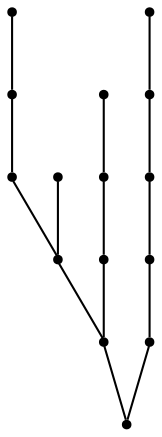 graph {
  node [shape=point,comment="{\"directed\":false,\"doi\":\"10.1007/3-540-36151-0_32\",\"figure\":\"4 (1)\"}"]

  v0 [pos="711.3333225250244,1277.8083716498477"]
  v1 [pos="711.3333225250244,1329.5583004421655"]
  v2 [pos="711.3333225250245,1381.1833614773218"]
  v3 [pos="695.8333174387615,1432.9332902696397"]
  v4 [pos="672.5833733876547,1484.558351304796"]
  v5 [pos="680.3333759307862,1381.1833614773218"]
  v6 [pos="644.083325068156,1536.3082800971135"]
  v7 [pos="649.3333657582601,1329.5583004421655"]
  v8 [pos="649.3333657582601,1381.1833614773218"]
  v9 [pos="649.3333657582601,1432.9332902696397"]
  v10 [pos="618.3333555857341,1277.808371649848"]
  v11 [pos="618.3333555857341,1329.5583004421655"]
  v12 [pos="618.3333555857341,1381.1833614773218"]
  v13 [pos="618.3333555857341,1432.9332902696397"]
  v14 [pos="618.3333555857341,1484.558351304796"]

  v0 -- v1 [id="-1",pos="711.3333225250244,1277.8083716498477 711.3333225250244,1329.5583004421655 711.3333225250244,1329.5583004421655 711.3333225250244,1329.5583004421655"]
  v14 -- v6 [id="-2",pos="618.3333555857341,1484.558351304796 644.083325068156,1536.3082800971135 644.083325068156,1536.3082800971135 644.083325068156,1536.3082800971135"]
  v13 -- v14 [id="-3",pos="618.3333555857341,1432.9332902696397 618.3333555857341,1484.558351304796 618.3333555857341,1484.558351304796 618.3333555857341,1484.558351304796"]
  v12 -- v13 [id="-4",pos="618.3333555857341,1381.1833614773218 618.3333555857341,1432.9332902696397 618.3333555857341,1432.9332902696397 618.3333555857341,1432.9332902696397"]
  v11 -- v12 [id="-5",pos="618.3333555857341,1329.5583004421655 618.3333555857341,1381.1833614773218 618.3333555857341,1381.1833614773218 618.3333555857341,1381.1833614773218"]
  v10 -- v11 [id="-6",pos="618.3333555857341,1277.808371649848 618.3333555857341,1329.5583004421655 618.3333555857341,1329.5583004421655 618.3333555857341,1329.5583004421655"]
  v9 -- v4 [id="-7",pos="649.3333657582601,1432.9332902696397 672.5833733876547,1484.558351304796 672.5833733876547,1484.558351304796 672.5833733876547,1484.558351304796"]
  v8 -- v9 [id="-8",pos="649.3333657582601,1381.1833614773218 649.3333657582601,1432.9332902696397 649.3333657582601,1432.9332902696397 649.3333657582601,1432.9332902696397"]
  v7 -- v8 [id="-9",pos="649.3333657582601,1329.5583004421655 649.3333657582601,1381.1833614773218 649.3333657582601,1381.1833614773218 649.3333657582601,1381.1833614773218"]
  v4 -- v6 [id="-10",pos="672.5833733876547,1484.558351304796 644.083325068156,1536.3082800971135 644.083325068156,1536.3082800971135 644.083325068156,1536.3082800971135"]
  v5 -- v3 [id="-11",pos="680.3333759307862,1381.1833614773218 695.8333174387615,1432.9332902696397 695.8333174387615,1432.9332902696397 695.8333174387615,1432.9332902696397"]
  v3 -- v4 [id="-12",pos="695.8333174387615,1432.9332902696397 672.5833733876547,1484.558351304796 672.5833733876547,1484.558351304796 672.5833733876547,1484.558351304796"]
  v2 -- v3 [id="-13",pos="711.3333225250245,1381.1833614773218 695.8333174387615,1432.9332902696397 695.8333174387615,1432.9332902696397 695.8333174387615,1432.9332902696397"]
  v1 -- v2 [id="-14",pos="711.3333225250244,1329.5583004421655 711.3333225250245,1381.1833614773218 711.3333225250245,1381.1833614773218 711.3333225250245,1381.1833614773218"]
}